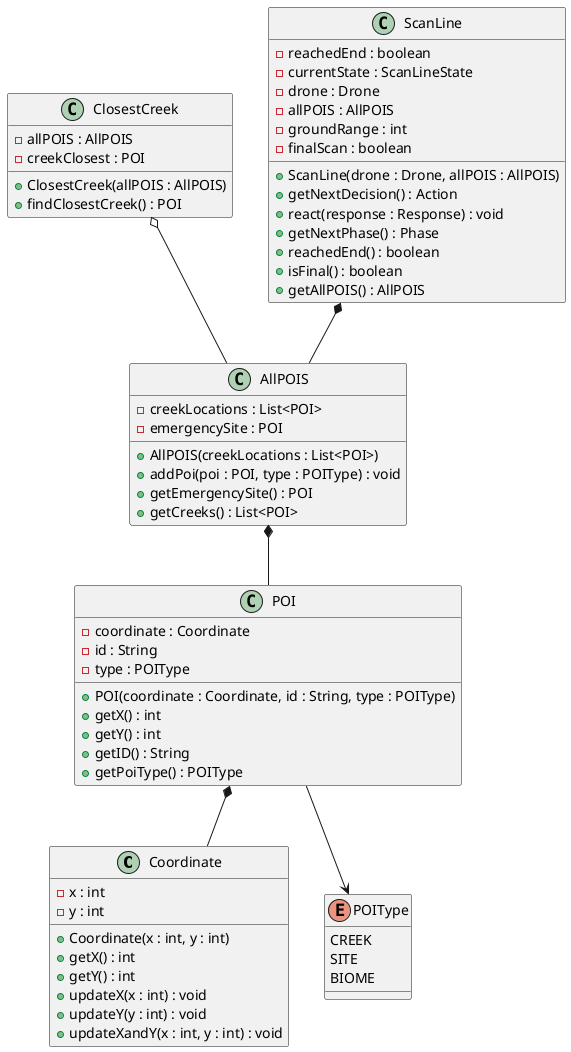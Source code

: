 @startuml Detailed Map Representation

class Coordinate {
- x : int
- y : int
+ Coordinate(x : int, y : int)
+ getX() : int
+ getY() : int
+ updateX(x : int) : void
+ updateY(y : int) : void
+ updateXandY(x : int, y : int) : void
}

class AllPOIS{
- creekLocations : List<POI>
- emergencySite : POI
+ AllPOIS(creekLocations : List<POI>)
+ addPoi(poi : POI, type : POIType) : void
+ getEmergencySite() : POI
+ getCreeks() : List<POI>
}

class ClosestCreek{
- allPOIS : AllPOIS
- creekClosest : POI
+ ClosestCreek(allPOIS : AllPOIS)
+ findClosestCreek() : POI
}

class POI{
- coordinate : Coordinate
- id : String
- type : POIType
+ POI(coordinate : Coordinate, id : String, type : POIType)
+ getX() : int
+ getY() : int
+ getID() : String
+ getPoiType() : POIType
}

class ScanLine{
- reachedEnd : boolean
- currentState : ScanLineState
- drone : Drone
- allPOIS : AllPOIS
- groundRange : int
- finalScan : boolean
+ ScanLine(drone : Drone, allPOIS : AllPOIS)
+ getNextDecision() : Action
+ react(response : Response) : void
+ getNextPhase() : Phase
+ reachedEnd() : boolean
+ isFinal() : boolean
+ getAllPOIS() : AllPOIS
}

enum POIType{
CREEK
SITE
BIOME
}

AllPOIS *-- POI
ClosestCreek o-- AllPOIS
POI *-- Coordinate
ScanLine *-- AllPOIS
POI --> POIType

@enduml